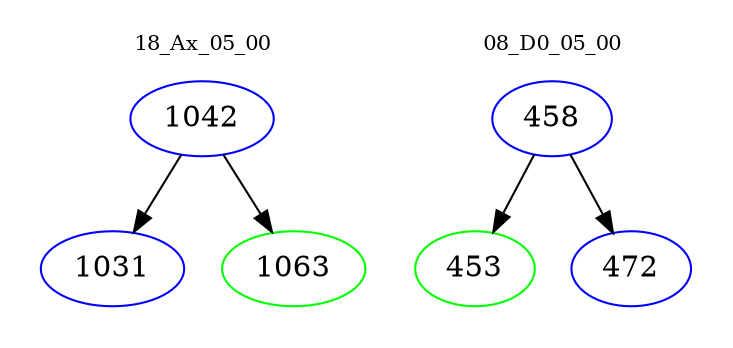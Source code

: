 digraph{
subgraph cluster_0 {
color = white
label = "18_Ax_05_00";
fontsize=10;
T0_1042 [label="1042", color="blue"]
T0_1042 -> T0_1031 [color="black"]
T0_1031 [label="1031", color="blue"]
T0_1042 -> T0_1063 [color="black"]
T0_1063 [label="1063", color="green"]
}
subgraph cluster_1 {
color = white
label = "08_D0_05_00";
fontsize=10;
T1_458 [label="458", color="blue"]
T1_458 -> T1_453 [color="black"]
T1_453 [label="453", color="green"]
T1_458 -> T1_472 [color="black"]
T1_472 [label="472", color="blue"]
}
}
